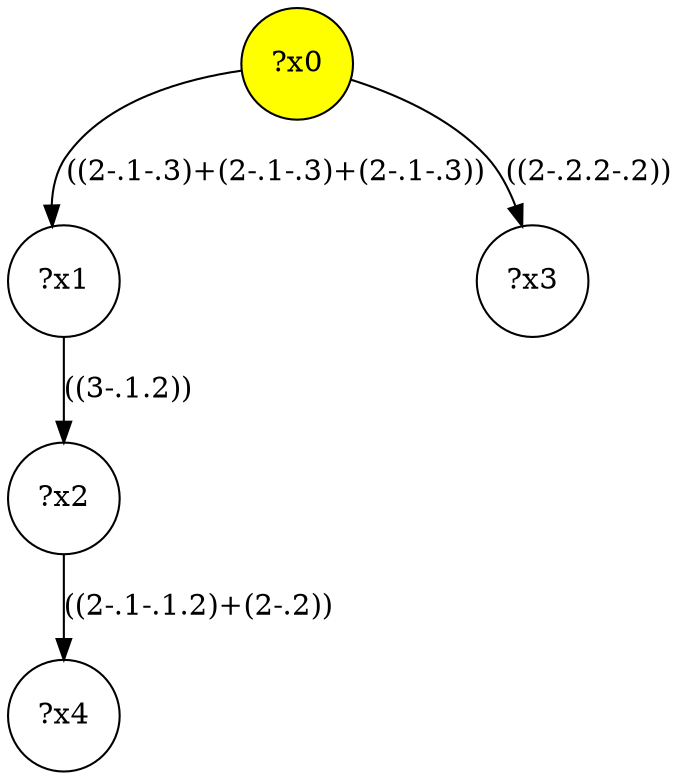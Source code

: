 digraph g {
	x0 [fillcolor="yellow", style="filled," shape=circle, label="?x0"];
	x1 [shape=circle, label="?x1"];
	x0 -> x1 [label="((2-.1-.3)+(2-.1-.3)+(2-.1-.3))"];
	x2 [shape=circle, label="?x2"];
	x1 -> x2 [label="((3-.1.2))"];
	x3 [shape=circle, label="?x3"];
	x0 -> x3 [label="((2-.2.2-.2))"];
	x4 [shape=circle, label="?x4"];
	x2 -> x4 [label="((2-.1-.1.2)+(2-.2))"];
}
